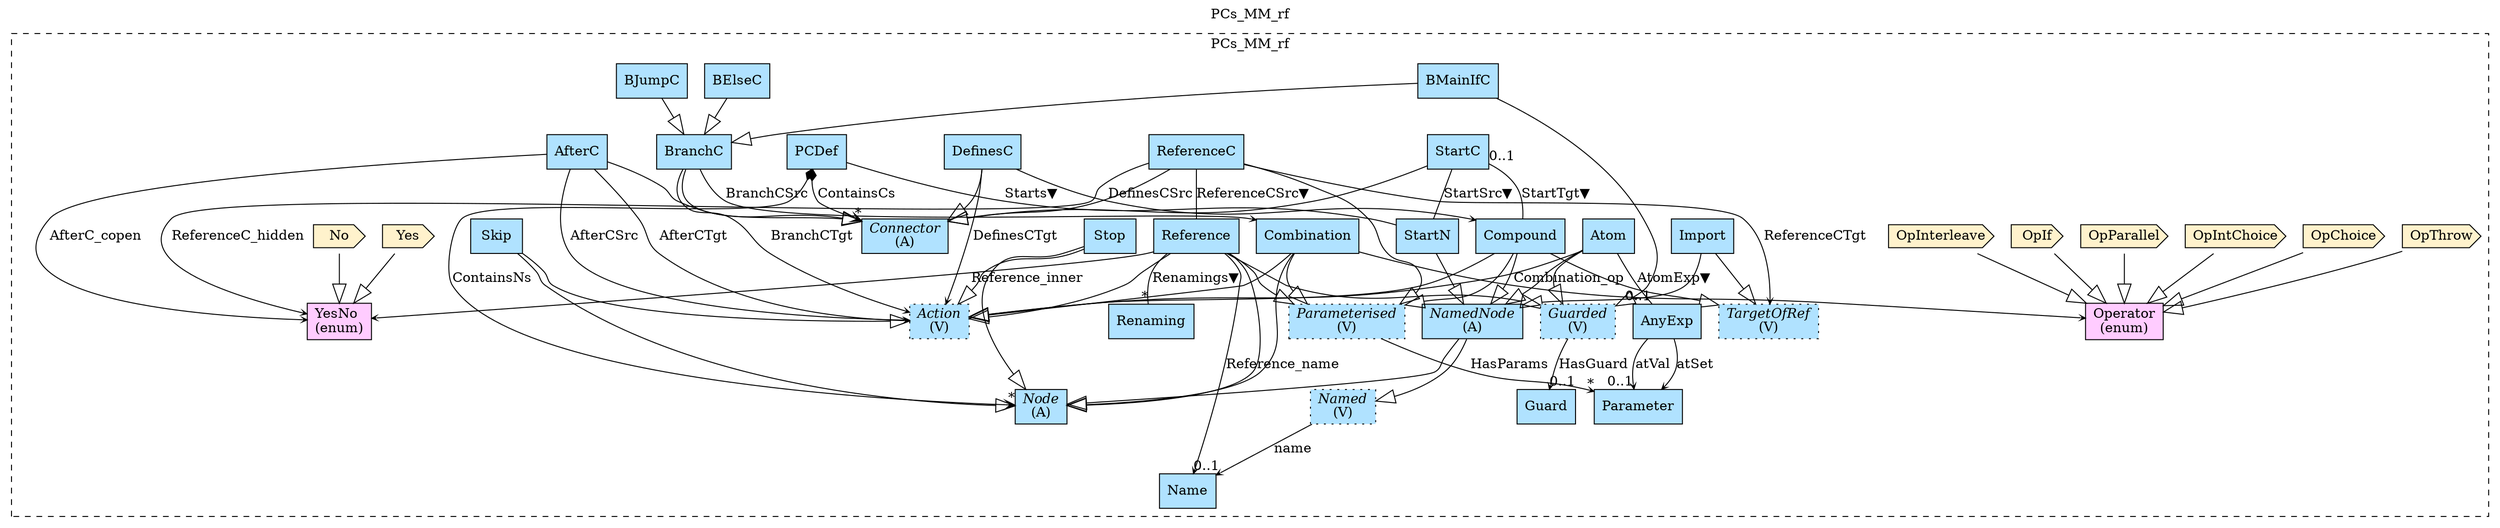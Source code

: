 digraph {graph[label=PCs_MM_rf,labelloc=tl,labelfontsize=12];
subgraph cluster_PCs_MM_rf{style=dashed;label=PCs_MM_rf;
"Import"[shape=record,fillcolor=lightskyblue1,style = filled,label="Import"];
"Compound"[shape=record,fillcolor=lightskyblue1,style = filled,label="Compound"];
"Atom"[shape=record,fillcolor=lightskyblue1,style = filled,label="Atom"];
"Guard"[shape=record,fillcolor=lightskyblue1,style = filled,label="Guard"];
"Action"[shape=record,fillcolor=lightskyblue1,style ="filled,dotted",label=<{<I>Action</I><br/>(V)}>];
"Parameterised"[shape=record,fillcolor=lightskyblue1,style ="filled,dotted",label=<{<I>Parameterised</I><br/>(V)}>];
"TargetOfRef"[shape=record,fillcolor=lightskyblue1,style ="filled,dotted",label=<{<I>TargetOfRef</I><br/>(V)}>];
"Guarded"[shape=record,fillcolor=lightskyblue1,style ="filled,dotted",label=<{<I>Guarded</I><br/>(V)}>];
"Parameter"[shape=record,fillcolor=lightskyblue1,style = filled,label="Parameter"];
"AnyExp"[shape=record,fillcolor=lightskyblue1,style = filled,label="AnyExp"];
"Operator"[shape=record,fillcolor="#FFCCFF",style = filled,label="Operator\l(enum)"];
"VOpChoice"[shape=cds,fillcolor="#FFF2CC",style = filled,label="OpChoice"];
"VOpIntChoice"[shape=cds,fillcolor="#FFF2CC",style = filled,label="OpIntChoice"];
"VOpParallel"[shape=cds,fillcolor="#FFF2CC",style = filled,label="OpParallel"];
"VOpIf"[shape=cds,fillcolor="#FFF2CC",style = filled,label="OpIf"];
"VOpInterleave"[shape=cds,fillcolor="#FFF2CC",style = filled,label="OpInterleave"];
"VOpThrow"[shape=cds,fillcolor="#FFF2CC",style = filled,label="OpThrow"];
"StartC"[shape=record,fillcolor=lightskyblue1,style = filled,label="StartC"];
"ReferenceC"[shape=record,fillcolor=lightskyblue1,style = filled,label="ReferenceC"];
"BranchC"[shape=record,fillcolor=lightskyblue1,style = filled,label="BranchC"];
"BJumpC"[shape=record,fillcolor=lightskyblue1,style = filled,label="BJumpC"];
"BElseC"[shape=record,fillcolor=lightskyblue1,style = filled,label="BElseC"];
"BMainIfC"[shape=record,fillcolor=lightskyblue1,style = filled,label="BMainIfC"];
"DefinesC"[shape=record,fillcolor=lightskyblue1,style = filled,label="DefinesC"];
"AfterC"[shape=record,fillcolor=lightskyblue1,style = filled,label="AfterC"];
"Renaming"[shape=record,fillcolor=lightskyblue1,style = filled,label="Renaming"];
"Reference"[shape=record,fillcolor=lightskyblue1,style = filled,label="Reference"];
"Combination"[shape=record,fillcolor=lightskyblue1,style = filled,label="Combination"];
"Skip"[shape=record,fillcolor=lightskyblue1,style = filled,label="Skip"];
"Stop"[shape=record,fillcolor=lightskyblue1,style = filled,label="Stop"];
"VNo"[shape=cds,fillcolor="#FFF2CC",style = filled,label="No"];
"VYes"[shape=cds,fillcolor="#FFF2CC",style = filled,label="Yes"];
"YesNo"[shape=record,fillcolor="#FFCCFF",style = filled,label="YesNo\l(enum)"];
"StartN"[shape=record,fillcolor=lightskyblue1,style = filled,label="StartN"];
"Name"[shape=record,fillcolor=lightskyblue1,style = filled,label="Name"];
"Connector"[shape=record,fillcolor=lightskyblue1,style = filled,label=<{<I>Connector</I><br/>(A)}>];
"Named"[shape=record,fillcolor=lightskyblue1,style ="filled,dotted",label=<{<I>Named</I><br/>(V)}>];
"PCDef"[shape=record,fillcolor=lightskyblue1,style = filled,label="PCDef"];
"NamedNode"[shape=record,fillcolor=lightskyblue1,style = filled,label=<{<I>NamedNode</I><br/>(A)}>];
"Node"[shape=record,fillcolor=lightskyblue1,style = filled,label=<{<I>Node</I><br/>(A)}>];

"StartN"->"NamedNode"[arrowhead=onormal,arrowsize=2.0];
"NamedNode"->"Node"[arrowhead=onormal,arrowsize=2.0];
"NamedNode"->"Named"[arrowhead=onormal,arrowsize=2.0];
"Named"->"Name"[label="name",arrowhead=vee,headlabel="",arrowsize=.5];
"PCDef"->"Node"[label="ContainsNs",arrowhead=vee,arrowtail=diamond,dir=both,headlabel="*"];
"PCDef"->"Connector"[label="ContainsCs",arrowhead=vee,arrowtail=diamond,dir=both,headlabel="*"];
"PCDef"->"StartN"[label="Starts▼",dir=none,taillabel="",headlabel=""];
"VYes"->"YesNo"[arrowhead=onormal,arrowsize=2.0];
"VNo"->"YesNo"[arrowhead=onormal,arrowsize=2.0];
"Stop"->"Node"[arrowhead=onormal,arrowsize=2.0];
"Skip"->"Node"[arrowhead=onormal,arrowsize=2.0];
"Combination"->"Node"[arrowhead=onormal,arrowsize=2.0];
"Combination"->"Parameterised"[arrowhead=onormal,arrowsize=2.0];
"Stop"->"Action"[arrowhead=onormal,arrowsize=2.0];
"Skip"->"Action"[arrowhead=onormal,arrowsize=2.0];
"Combination"->"Action"[arrowhead=onormal,arrowsize=2.0];
"Combination"->"Operator"[label="Combination_op",arrowhead=vee,headlabel="",arrowsize=.5];
"Reference"->"Node"[arrowhead=onormal,arrowsize=2.0];
"Reference"->"Parameterised"[arrowhead=onormal,arrowsize=2.0];
"Reference"->"Action"[arrowhead=onormal,arrowsize=2.0];
"Reference"->"Guarded"[arrowhead=onormal,arrowsize=2.0];
"Reference"->"Name"[label="Reference_name",arrowhead=vee,headlabel="0..1",arrowsize=.5];
"Reference"->"YesNo"[label="Reference_inner",arrowhead=vee,headlabel="",arrowsize=.5];
"Reference"->"Renaming"[label="Renamings▼",dir=none,taillabel="",headlabel="*"];
"AfterC"->"Connector"[arrowhead=onormal,arrowsize=2.0];
"DefinesC"->"Connector"[arrowhead=onormal,arrowsize=2.0];
"AfterC"->"Action"[label="AfterCSrc",arrowhead=vee,headlabel="",arrowsize=.5];
"AfterC"->"Action"[label="AfterCTgt",arrowhead=vee,headlabel="",arrowsize=.5];
"DefinesC"->"Action"[label="DefinesCTgt",arrowhead=vee,headlabel="",arrowsize=.5];
"DefinesC"->"Compound"[label="DefinesCSrc",arrowhead=vee,headlabel="",arrowsize=.5];
"AfterC"->"YesNo"[label="AfterC_copen",arrowhead=vee,headlabel="",arrowsize=.5];
"BMainIfC"->"BranchC"[arrowhead=onormal,arrowsize=2.0];
"BMainIfC"->"Guarded"[arrowhead=onormal,arrowsize=2.0];
"BElseC"->"BranchC"[arrowhead=onormal,arrowsize=2.0];
"BJumpC"->"BranchC"[arrowhead=onormal,arrowsize=2.0];
"BranchC"->"Connector"[arrowhead=onormal,arrowsize=2.0];
"BranchC"->"Combination"[label="BranchCSrc",arrowhead=vee,headlabel="",arrowsize=.5];
"BranchC"->"Action"[label="BranchCTgt",arrowhead=vee,headlabel="",arrowsize=.5];
"ReferenceC"->"YesNo"[label="ReferenceC_hidden",arrowhead=vee,headlabel="",arrowsize=.5];
"ReferenceC"->"TargetOfRef"[label="ReferenceCTgt",arrowhead=vee,headlabel="",arrowsize=.5];
"ReferenceC"->"Reference"[label="ReferenceCSrc▼",dir=none,taillabel="",headlabel=""];
"ReferenceC"->"Parameterised"[arrowhead=onormal,arrowsize=2.0];
"ReferenceC"->"Connector"[arrowhead=onormal,arrowsize=2.0];
"StartC"->"Compound"[label="StartTgt▼",dir=none,taillabel="0..1",headlabel=""];
"StartC"->"StartN"[label="StartSrc▼",dir=none,taillabel="",headlabel=""];
"StartC"->"Connector"[arrowhead=onormal,arrowsize=2.0];
"VOpThrow"->"Operator"[arrowhead=onormal,arrowsize=2.0];
"VOpInterleave"->"Operator"[arrowhead=onormal,arrowsize=2.0];
"VOpIf"->"Operator"[arrowhead=onormal,arrowsize=2.0];
"VOpParallel"->"Operator"[arrowhead=onormal,arrowsize=2.0];
"VOpIntChoice"->"Operator"[arrowhead=onormal,arrowsize=2.0];
"VOpChoice"->"Operator"[arrowhead=onormal,arrowsize=2.0];
"AnyExp"->"Parameter"[label="atSet",arrowhead=vee,headlabel="",arrowsize=.5];
"AnyExp"->"Parameter"[label="atVal",arrowhead=vee,headlabel="0..1",arrowsize=.5];
"Atom"->"AnyExp"[label="AtomExp▼",dir=none,taillabel="",headlabel="0..1"];
"Guarded"->"Guard"[label="HasGuard",arrowhead=vee,headlabel="0..1",arrowsize=.5];
"Parameterised"->"Parameter"[label="HasParams",arrowhead=vee,headlabel="*",arrowsize=.5];
"Compound"->"Action"[arrowhead=onormal,arrowsize=2.0];
"Atom"->"Guarded"[arrowhead=onormal,arrowsize=2.0];
"Atom"->"Action"[arrowhead=onormal,arrowsize=2.0];
"Compound"->"Parameterised"[arrowhead=onormal,arrowsize=2.0];
"Compound"->"TargetOfRef"[arrowhead=onormal,arrowsize=2.0];
"Import"->"TargetOfRef"[arrowhead=onormal,arrowsize=2.0];
"Atom"->"NamedNode"[arrowhead=onormal,arrowsize=2.0];
"Compound"->"NamedNode"[arrowhead=onormal,arrowsize=2.0];
"Import"->"NamedNode"[arrowhead=onormal,arrowsize=2.0];

}
}